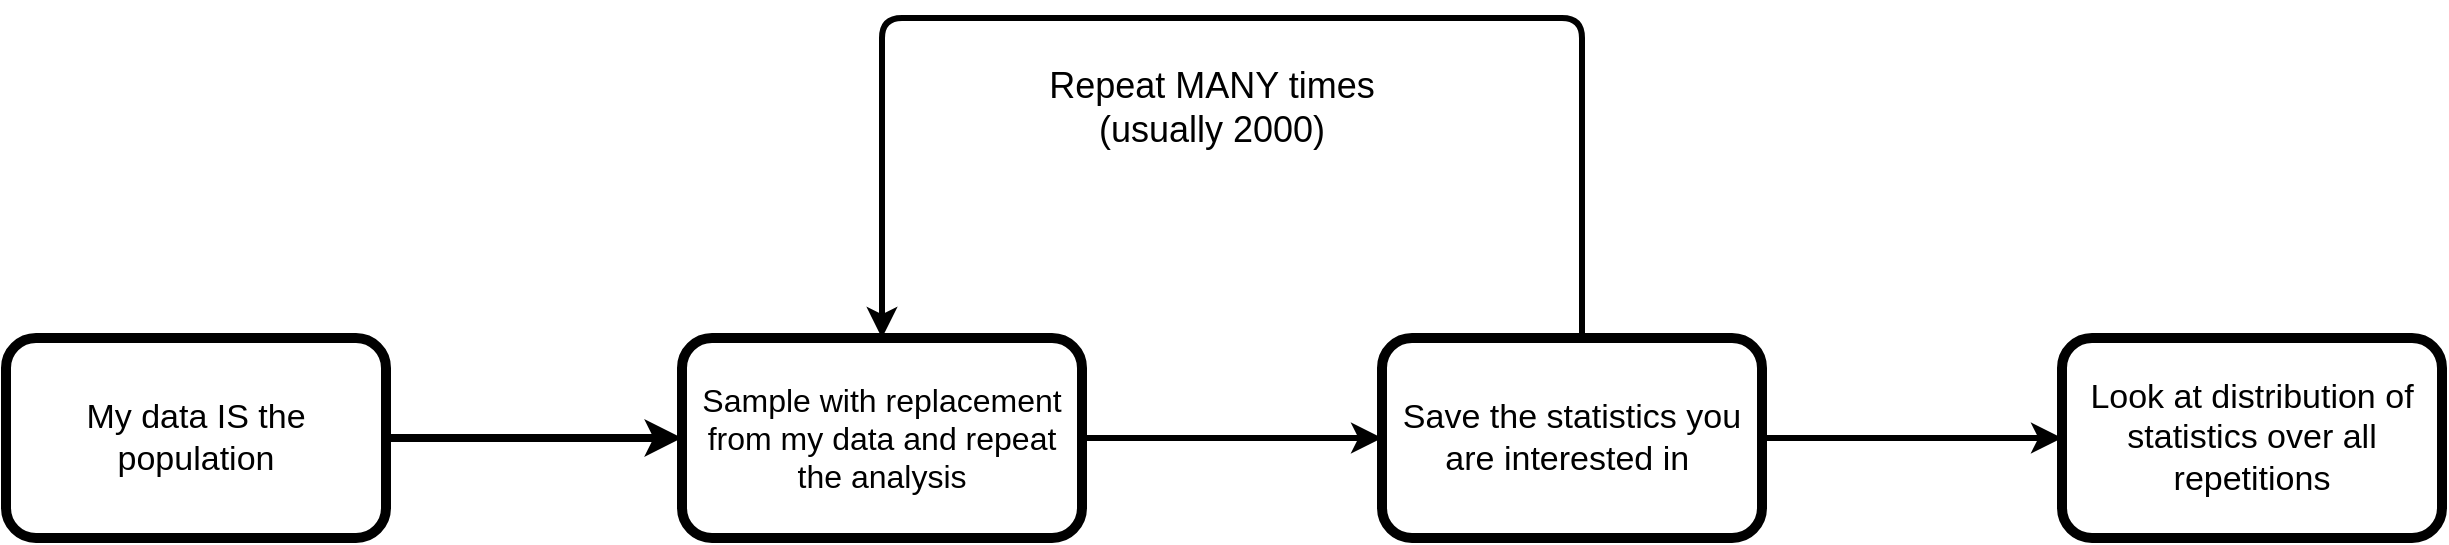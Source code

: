 <mxfile scale="2" border="0">
    <diagram id="rC4_-E9w3wxaLNEWEPI0" name="Page-1">
        <mxGraphModel dx="1066" dy="780" grid="1" gridSize="10" guides="1" tooltips="1" connect="1" arrows="1" fold="1" page="1" pageScale="1" pageWidth="1400" pageHeight="850" math="0" shadow="0">
            <root>
                <mxCell id="0"/>
                <mxCell id="1" parent="0"/>
                <mxCell id="6" style="edgeStyle=none;html=1;exitX=1;exitY=0.5;exitDx=0;exitDy=0;entryX=0;entryY=0.5;entryDx=0;entryDy=0;strokeWidth=4;" edge="1" parent="1" source="2" target="3">
                    <mxGeometry relative="1" as="geometry"/>
                </mxCell>
                <mxCell id="2" value="&lt;font style=&quot;font-size: 17px;&quot;&gt;My data IS the population&lt;/font&gt;" style="rounded=1;whiteSpace=wrap;html=1;fillColor=none;strokeWidth=5;" vertex="1" parent="1">
                    <mxGeometry x="72" y="330" width="190" height="100" as="geometry"/>
                </mxCell>
                <mxCell id="7" style="edgeStyle=none;html=1;exitX=1;exitY=0.5;exitDx=0;exitDy=0;entryX=0;entryY=0.5;entryDx=0;entryDy=0;strokeWidth=3;" edge="1" parent="1" source="3" target="4">
                    <mxGeometry relative="1" as="geometry"/>
                </mxCell>
                <mxCell id="3" value="&lt;font style=&quot;font-size: 16px;&quot;&gt;Sample with replacement from my data and repeat the analysis&lt;/font&gt;" style="rounded=1;whiteSpace=wrap;html=1;fillColor=none;strokeWidth=5;" vertex="1" parent="1">
                    <mxGeometry x="410" y="330" width="200" height="100" as="geometry"/>
                </mxCell>
                <mxCell id="10" style="edgeStyle=orthogonalEdgeStyle;html=1;strokeWidth=3;fontSize=16;entryX=0.5;entryY=0;entryDx=0;entryDy=0;" edge="1" parent="1" source="4" target="3">
                    <mxGeometry relative="1" as="geometry">
                        <mxPoint x="800.0" y="-10" as="targetPoint"/>
                        <Array as="points">
                            <mxPoint x="860" y="170"/>
                            <mxPoint x="510" y="170"/>
                        </Array>
                    </mxGeometry>
                </mxCell>
                <mxCell id="4" value="&lt;font style=&quot;font-size: 17px;&quot;&gt;Save the statistics you are interested in&amp;nbsp;&lt;/font&gt;" style="rounded=1;whiteSpace=wrap;html=1;fillColor=none;strokeWidth=5;" vertex="1" parent="1">
                    <mxGeometry x="760" y="330" width="190" height="100" as="geometry"/>
                </mxCell>
                <mxCell id="13" value="&lt;font style=&quot;font-size: 18px;&quot;&gt;Repeat MANY times (usually 2000)&lt;/font&gt;" style="text;html=1;strokeColor=none;fillColor=none;align=center;verticalAlign=middle;whiteSpace=wrap;rounded=0;strokeWidth=5;fontSize=16;" vertex="1" parent="1">
                    <mxGeometry x="580" y="180" width="190" height="70" as="geometry"/>
                </mxCell>
                <mxCell id="15" value="&lt;span style=&quot;font-size: 17px;&quot;&gt;Look at distribution of statistics over all repetitions&lt;/span&gt;" style="rounded=1;whiteSpace=wrap;html=1;fillColor=none;strokeWidth=5;" vertex="1" parent="1">
                    <mxGeometry x="1100" y="330" width="190" height="100" as="geometry"/>
                </mxCell>
                <mxCell id="16" style="edgeStyle=none;html=1;entryX=0;entryY=0.5;entryDx=0;entryDy=0;strokeWidth=3;exitX=1;exitY=0.5;exitDx=0;exitDy=0;" edge="1" parent="1" source="4" target="15">
                    <mxGeometry relative="1" as="geometry">
                        <mxPoint x="960" y="381" as="sourcePoint"/>
                        <mxPoint x="1080.0" y="380.29" as="targetPoint"/>
                    </mxGeometry>
                </mxCell>
            </root>
        </mxGraphModel>
    </diagram>
</mxfile>
